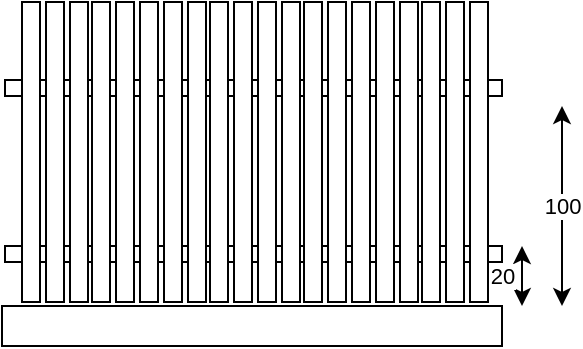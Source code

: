 <mxfile version="14.4.8" type="github">
  <diagram id="FGcx9E1Y4onoBXSFR6wq" name="Page-1">
    <mxGraphModel dx="390" dy="242" grid="1" gridSize="10" guides="1" tooltips="1" connect="1" arrows="1" fold="1" page="1" pageScale="0.5" pageWidth="1169" pageHeight="827" math="0" shadow="0">
      <root>
        <mxCell id="0" />
        <mxCell id="1" parent="0" />
        <mxCell id="zjI_xymQldbG3oin9Gea-23" value="" style="rounded=0;whiteSpace=wrap;html=1;" vertex="1" parent="1">
          <mxGeometry x="81.5" y="207" width="248.5" height="8" as="geometry" />
        </mxCell>
        <mxCell id="zjI_xymQldbG3oin9Gea-22" value="" style="rounded=0;whiteSpace=wrap;html=1;" vertex="1" parent="1">
          <mxGeometry x="81.5" y="290" width="248.5" height="8" as="geometry" />
        </mxCell>
        <mxCell id="zjI_xymQldbG3oin9Gea-1" value="" style="rounded=0;whiteSpace=wrap;html=1;" parent="1" vertex="1">
          <mxGeometry x="90" y="168" width="9" height="150" as="geometry" />
        </mxCell>
        <mxCell id="zjI_xymQldbG3oin9Gea-2" value="" style="rounded=0;whiteSpace=wrap;html=1;" vertex="1" parent="1">
          <mxGeometry x="125" y="168" width="9" height="150" as="geometry" />
        </mxCell>
        <mxCell id="zjI_xymQldbG3oin9Gea-3" value="" style="rounded=0;whiteSpace=wrap;html=1;" vertex="1" parent="1">
          <mxGeometry x="137" y="168" width="9" height="150" as="geometry" />
        </mxCell>
        <mxCell id="zjI_xymQldbG3oin9Gea-4" value="" style="rounded=0;whiteSpace=wrap;html=1;" vertex="1" parent="1">
          <mxGeometry x="149" y="168" width="9" height="150" as="geometry" />
        </mxCell>
        <mxCell id="zjI_xymQldbG3oin9Gea-5" value="" style="rounded=0;whiteSpace=wrap;html=1;" vertex="1" parent="1">
          <mxGeometry x="161" y="168" width="9" height="150" as="geometry" />
        </mxCell>
        <mxCell id="zjI_xymQldbG3oin9Gea-6" value="" style="rounded=0;whiteSpace=wrap;html=1;" vertex="1" parent="1">
          <mxGeometry x="173" y="168" width="9" height="150" as="geometry" />
        </mxCell>
        <mxCell id="zjI_xymQldbG3oin9Gea-7" value="" style="rounded=0;whiteSpace=wrap;html=1;" vertex="1" parent="1">
          <mxGeometry x="102" y="168" width="9" height="150" as="geometry" />
        </mxCell>
        <mxCell id="zjI_xymQldbG3oin9Gea-8" value="" style="rounded=0;whiteSpace=wrap;html=1;" vertex="1" parent="1">
          <mxGeometry x="114" y="168" width="9" height="150" as="geometry" />
        </mxCell>
        <mxCell id="zjI_xymQldbG3oin9Gea-9" value="" style="rounded=0;whiteSpace=wrap;html=1;" vertex="1" parent="1">
          <mxGeometry x="184" y="168" width="9" height="150" as="geometry" />
        </mxCell>
        <mxCell id="zjI_xymQldbG3oin9Gea-10" value="" style="rounded=0;whiteSpace=wrap;html=1;" vertex="1" parent="1">
          <mxGeometry x="220" y="168" width="9" height="150" as="geometry" />
        </mxCell>
        <mxCell id="zjI_xymQldbG3oin9Gea-11" value="" style="rounded=0;whiteSpace=wrap;html=1;" vertex="1" parent="1">
          <mxGeometry x="231" y="168" width="9" height="150" as="geometry" />
        </mxCell>
        <mxCell id="zjI_xymQldbG3oin9Gea-12" value="" style="rounded=0;whiteSpace=wrap;html=1;" vertex="1" parent="1">
          <mxGeometry x="243" y="168" width="9" height="150" as="geometry" />
        </mxCell>
        <mxCell id="zjI_xymQldbG3oin9Gea-13" value="" style="rounded=0;whiteSpace=wrap;html=1;" vertex="1" parent="1">
          <mxGeometry x="255" y="168" width="9" height="150" as="geometry" />
        </mxCell>
        <mxCell id="zjI_xymQldbG3oin9Gea-14" value="" style="rounded=0;whiteSpace=wrap;html=1;" vertex="1" parent="1">
          <mxGeometry x="267" y="168" width="9" height="150" as="geometry" />
        </mxCell>
        <mxCell id="zjI_xymQldbG3oin9Gea-15" value="" style="rounded=0;whiteSpace=wrap;html=1;" vertex="1" parent="1">
          <mxGeometry x="196" y="168" width="9" height="150" as="geometry" />
        </mxCell>
        <mxCell id="zjI_xymQldbG3oin9Gea-16" value="" style="rounded=0;whiteSpace=wrap;html=1;" vertex="1" parent="1">
          <mxGeometry x="208" y="168" width="9" height="150" as="geometry" />
        </mxCell>
        <mxCell id="zjI_xymQldbG3oin9Gea-17" value="" style="rounded=0;whiteSpace=wrap;html=1;" vertex="1" parent="1">
          <mxGeometry x="279" y="168" width="9" height="150" as="geometry" />
        </mxCell>
        <mxCell id="zjI_xymQldbG3oin9Gea-18" value="" style="rounded=0;whiteSpace=wrap;html=1;" vertex="1" parent="1">
          <mxGeometry x="290" y="168" width="9" height="150" as="geometry" />
        </mxCell>
        <mxCell id="zjI_xymQldbG3oin9Gea-19" value="" style="rounded=0;whiteSpace=wrap;html=1;" vertex="1" parent="1">
          <mxGeometry x="302" y="168" width="9" height="150" as="geometry" />
        </mxCell>
        <mxCell id="zjI_xymQldbG3oin9Gea-20" value="" style="rounded=0;whiteSpace=wrap;html=1;" vertex="1" parent="1">
          <mxGeometry x="314" y="168" width="9" height="150" as="geometry" />
        </mxCell>
        <mxCell id="zjI_xymQldbG3oin9Gea-21" value="" style="rounded=0;whiteSpace=wrap;html=1;" vertex="1" parent="1">
          <mxGeometry x="80" y="320" width="250" height="20" as="geometry" />
        </mxCell>
        <mxCell id="zjI_xymQldbG3oin9Gea-26" value="20" style="endArrow=classic;startArrow=classic;html=1;" edge="1" parent="1">
          <mxGeometry y="10" width="50" height="50" relative="1" as="geometry">
            <mxPoint x="340" y="320" as="sourcePoint" />
            <mxPoint x="340" y="290" as="targetPoint" />
            <mxPoint as="offset" />
          </mxGeometry>
        </mxCell>
        <mxCell id="zjI_xymQldbG3oin9Gea-28" value="100" style="endArrow=classic;startArrow=classic;html=1;" edge="1" parent="1">
          <mxGeometry width="50" height="50" relative="1" as="geometry">
            <mxPoint x="360" y="320" as="sourcePoint" />
            <mxPoint x="360" y="220" as="targetPoint" />
          </mxGeometry>
        </mxCell>
      </root>
    </mxGraphModel>
  </diagram>
</mxfile>
